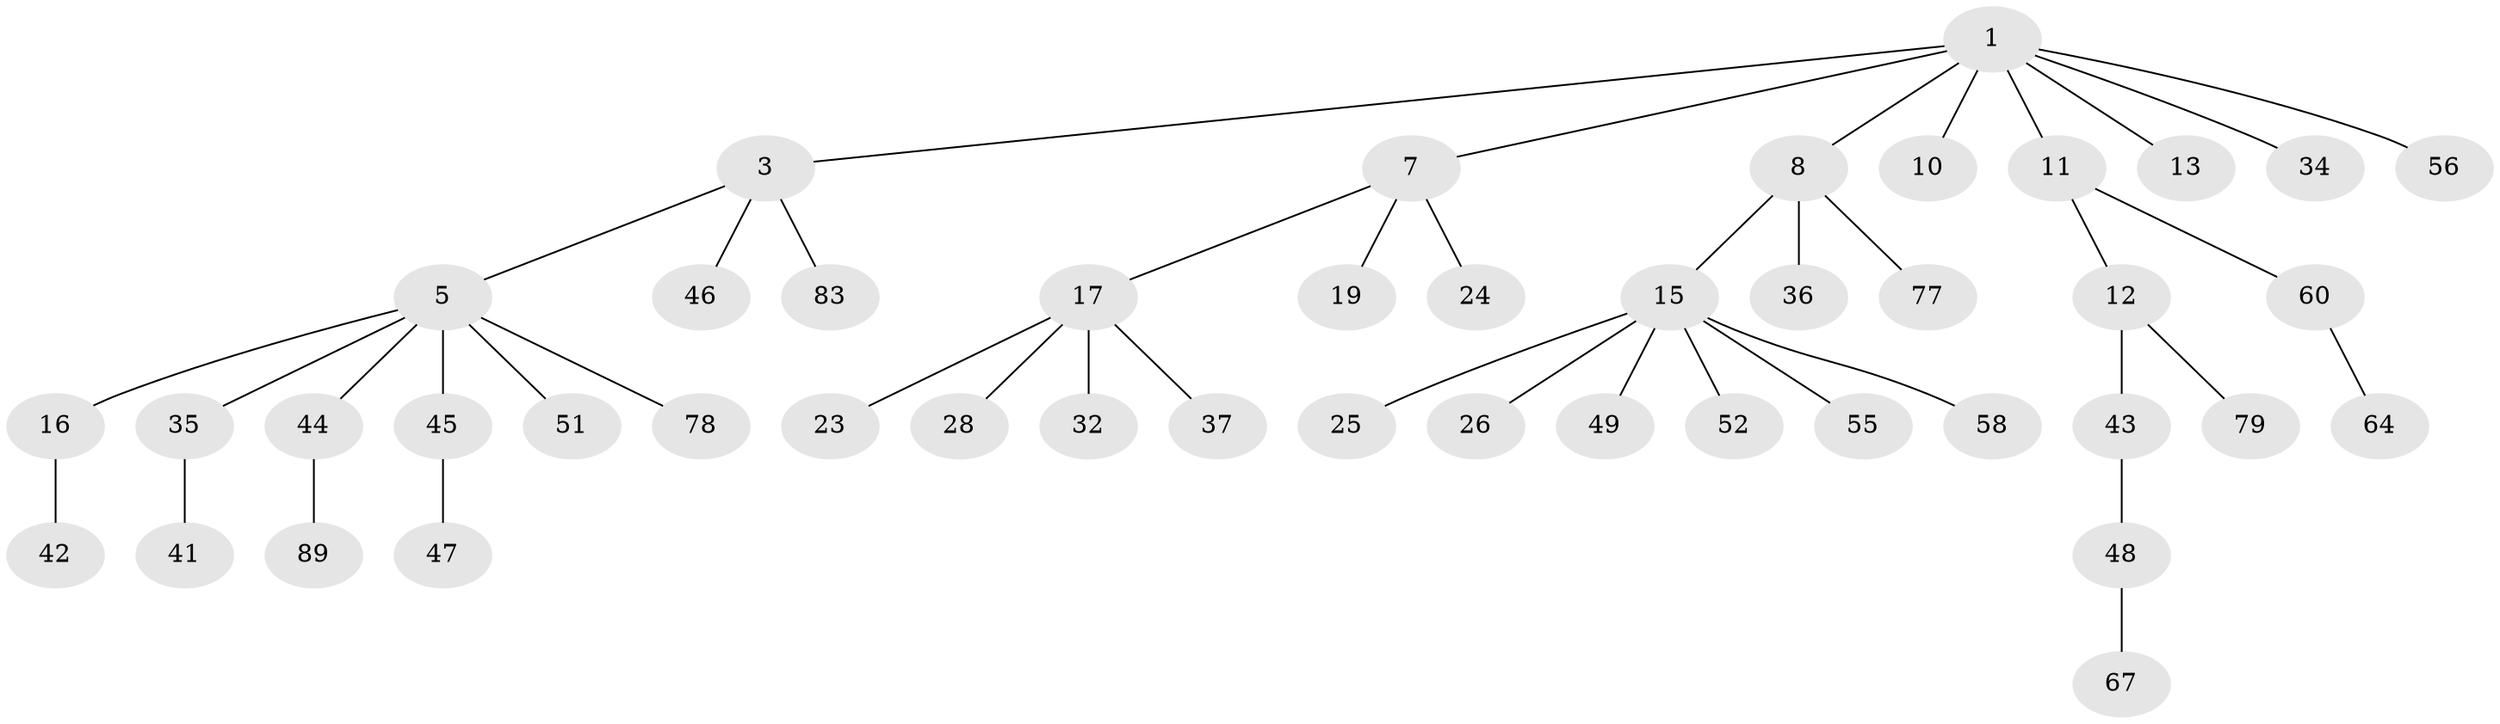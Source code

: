 // original degree distribution, {5: 0.044444444444444446, 4: 0.07777777777777778, 3: 0.1111111111111111, 2: 0.2777777777777778, 1: 0.4777777777777778, 7: 0.011111111111111112}
// Generated by graph-tools (version 1.1) at 2025/15/03/09/25 04:15:29]
// undirected, 45 vertices, 44 edges
graph export_dot {
graph [start="1"]
  node [color=gray90,style=filled];
  1 [super="+2+4"];
  3;
  5 [super="+6+14"];
  7 [super="+9"];
  8 [super="+29+27+84"];
  10;
  11 [super="+39"];
  12 [super="+50"];
  13;
  15 [super="+38+22"];
  16;
  17 [super="+21+88"];
  19 [super="+54"];
  23 [super="+30"];
  24 [super="+57"];
  25;
  26;
  28;
  32;
  34 [super="+66"];
  35 [super="+68"];
  36 [super="+63"];
  37 [super="+61+65"];
  41 [super="+53"];
  42;
  43;
  44;
  45;
  46;
  47 [super="+76"];
  48;
  49 [super="+73"];
  51;
  52;
  55;
  56 [super="+69+87+59"];
  58;
  60 [super="+62"];
  64;
  67;
  77 [super="+81"];
  78;
  79;
  83;
  89;
  1 -- 3;
  1 -- 34;
  1 -- 56;
  1 -- 11;
  1 -- 13;
  1 -- 7;
  1 -- 8;
  1 -- 10;
  3 -- 5;
  3 -- 46;
  3 -- 83;
  5 -- 51;
  5 -- 44;
  5 -- 16;
  5 -- 35;
  5 -- 45;
  5 -- 78;
  7 -- 17;
  7 -- 19;
  7 -- 24;
  8 -- 15;
  8 -- 36;
  8 -- 77;
  11 -- 12;
  11 -- 60;
  12 -- 43;
  12 -- 79;
  15 -- 26;
  15 -- 49;
  15 -- 52;
  15 -- 55;
  15 -- 25;
  15 -- 58;
  16 -- 42;
  17 -- 28;
  17 -- 37;
  17 -- 32;
  17 -- 23;
  35 -- 41;
  43 -- 48;
  44 -- 89;
  45 -- 47;
  48 -- 67;
  60 -- 64;
}

